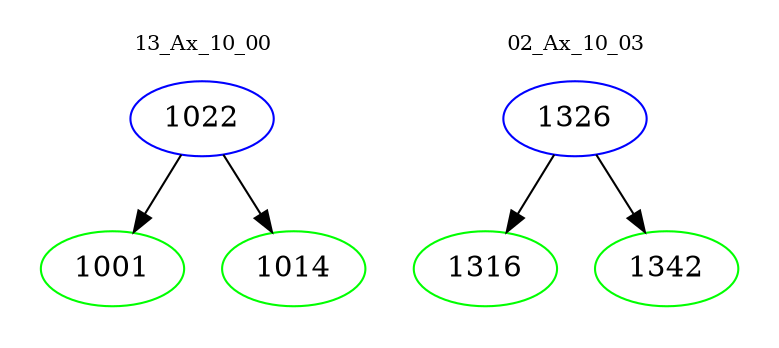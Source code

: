 digraph{
subgraph cluster_0 {
color = white
label = "13_Ax_10_00";
fontsize=10;
T0_1022 [label="1022", color="blue"]
T0_1022 -> T0_1001 [color="black"]
T0_1001 [label="1001", color="green"]
T0_1022 -> T0_1014 [color="black"]
T0_1014 [label="1014", color="green"]
}
subgraph cluster_1 {
color = white
label = "02_Ax_10_03";
fontsize=10;
T1_1326 [label="1326", color="blue"]
T1_1326 -> T1_1316 [color="black"]
T1_1316 [label="1316", color="green"]
T1_1326 -> T1_1342 [color="black"]
T1_1342 [label="1342", color="green"]
}
}

